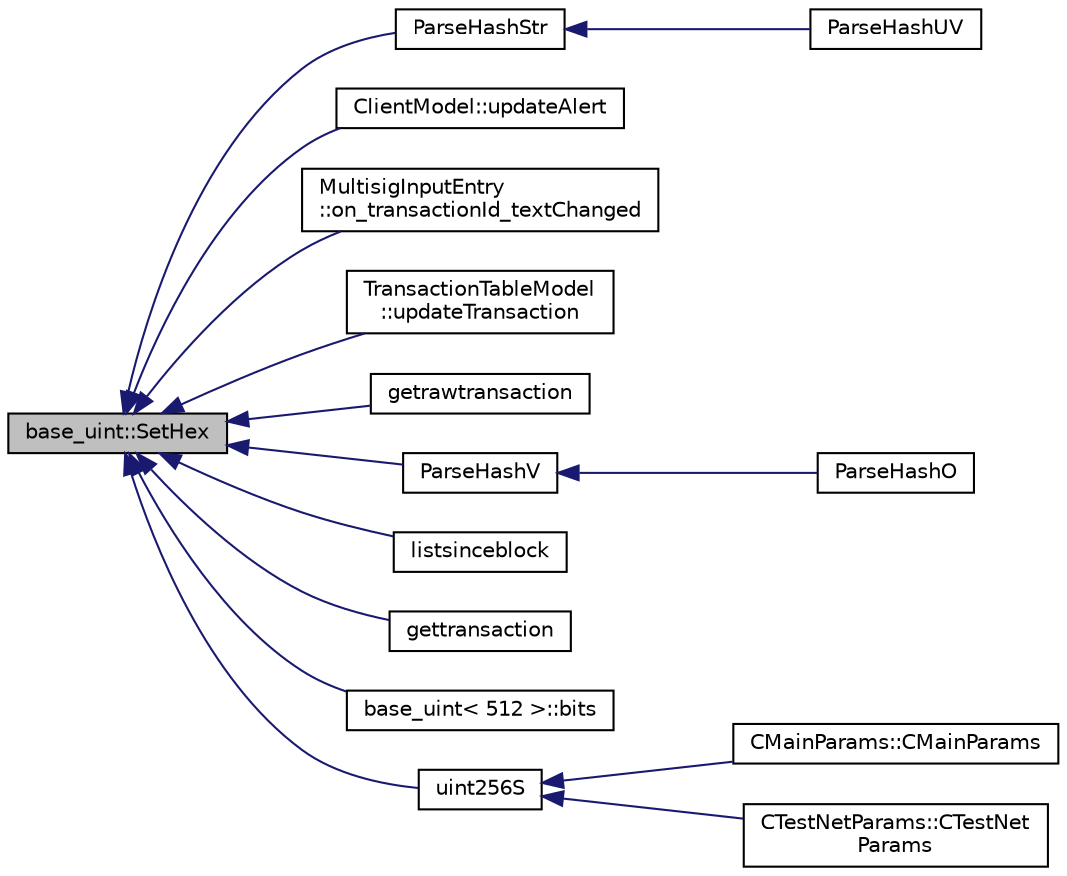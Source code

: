 digraph "base_uint::SetHex"
{
  edge [fontname="Helvetica",fontsize="10",labelfontname="Helvetica",labelfontsize="10"];
  node [fontname="Helvetica",fontsize="10",shape=record];
  rankdir="LR";
  Node216 [label="base_uint::SetHex",height=0.2,width=0.4,color="black", fillcolor="grey75", style="filled", fontcolor="black"];
  Node216 -> Node217 [dir="back",color="midnightblue",fontsize="10",style="solid",fontname="Helvetica"];
  Node217 [label="ParseHashStr",height=0.2,width=0.4,color="black", fillcolor="white", style="filled",URL="$da/d4a/core__read_8cpp.html#a88b7c3595e9fa53eace6500430611810"];
  Node217 -> Node218 [dir="back",color="midnightblue",fontsize="10",style="solid",fontname="Helvetica"];
  Node218 [label="ParseHashUV",height=0.2,width=0.4,color="black", fillcolor="white", style="filled",URL="$da/d4a/core__read_8cpp.html#abf8a6b32191a680bd70f3ef742ba14e4"];
  Node216 -> Node219 [dir="back",color="midnightblue",fontsize="10",style="solid",fontname="Helvetica"];
  Node219 [label="ClientModel::updateAlert",height=0.2,width=0.4,color="black", fillcolor="white", style="filled",URL="$df/d25/class_client_model.html#a16758b18ded91ceba202d6023cad4b51"];
  Node216 -> Node220 [dir="back",color="midnightblue",fontsize="10",style="solid",fontname="Helvetica"];
  Node220 [label="MultisigInputEntry\l::on_transactionId_textChanged",height=0.2,width=0.4,color="black", fillcolor="white", style="filled",URL="$d9/d3d/class_multisig_input_entry.html#a1cb42a240e71f999f06fbf7e4ffbc982"];
  Node216 -> Node221 [dir="back",color="midnightblue",fontsize="10",style="solid",fontname="Helvetica"];
  Node221 [label="TransactionTableModel\l::updateTransaction",height=0.2,width=0.4,color="black", fillcolor="white", style="filled",URL="$d7/dfe/class_transaction_table_model.html#a8de43b3c7ba0612304906eb5a2f51a06"];
  Node216 -> Node222 [dir="back",color="midnightblue",fontsize="10",style="solid",fontname="Helvetica"];
  Node222 [label="getrawtransaction",height=0.2,width=0.4,color="black", fillcolor="white", style="filled",URL="$dc/da8/rpcrawtransaction_8cpp.html#a12e1b8a05d99d1544e5343c2282cc55a"];
  Node216 -> Node223 [dir="back",color="midnightblue",fontsize="10",style="solid",fontname="Helvetica"];
  Node223 [label="ParseHashV",height=0.2,width=0.4,color="black", fillcolor="white", style="filled",URL="$d6/d76/rpcserver_8cpp.html#ae00da5fd5abdf11d125f98190e599194"];
  Node223 -> Node224 [dir="back",color="midnightblue",fontsize="10",style="solid",fontname="Helvetica"];
  Node224 [label="ParseHashO",height=0.2,width=0.4,color="black", fillcolor="white", style="filled",URL="$d6/d76/rpcserver_8cpp.html#abe180100a0316998cd54a31cad5fabc7"];
  Node216 -> Node225 [dir="back",color="midnightblue",fontsize="10",style="solid",fontname="Helvetica"];
  Node225 [label="listsinceblock",height=0.2,width=0.4,color="black", fillcolor="white", style="filled",URL="$df/d1d/rpcwallet_8cpp.html#a53cf4975a89f414ef3bd180f6b4773cd"];
  Node216 -> Node226 [dir="back",color="midnightblue",fontsize="10",style="solid",fontname="Helvetica"];
  Node226 [label="gettransaction",height=0.2,width=0.4,color="black", fillcolor="white", style="filled",URL="$df/d1d/rpcwallet_8cpp.html#a845c15a1402787fcf2cc021111ea89f5"];
  Node216 -> Node227 [dir="back",color="midnightblue",fontsize="10",style="solid",fontname="Helvetica"];
  Node227 [label="base_uint\< 512 \>::bits",height=0.2,width=0.4,color="black", fillcolor="white", style="filled",URL="$da/df7/classbase__uint.html#afe1eacc0b592cf184ac8ee0446997fbe",tooltip="Returns the position of the highest bit set plus one, or zero if the value is zero. "];
  Node216 -> Node228 [dir="back",color="midnightblue",fontsize="10",style="solid",fontname="Helvetica"];
  Node228 [label="uint256S",height=0.2,width=0.4,color="black", fillcolor="white", style="filled",URL="$d5/d4d/uint256_8h.html#a52e679560cc1ebf68f878ed69e38f259"];
  Node228 -> Node229 [dir="back",color="midnightblue",fontsize="10",style="solid",fontname="Helvetica"];
  Node229 [label="CMainParams::CMainParams",height=0.2,width=0.4,color="black", fillcolor="white", style="filled",URL="$da/d94/class_c_main_params.html#ab7dfebf3c4dd5cc0ebdfabe1111056d6"];
  Node228 -> Node230 [dir="back",color="midnightblue",fontsize="10",style="solid",fontname="Helvetica"];
  Node230 [label="CTestNetParams::CTestNet\lParams",height=0.2,width=0.4,color="black", fillcolor="white", style="filled",URL="$d1/dfc/class_c_test_net_params.html#abbd5f6e3e94bc8abf99a5dfaff75374a"];
}
